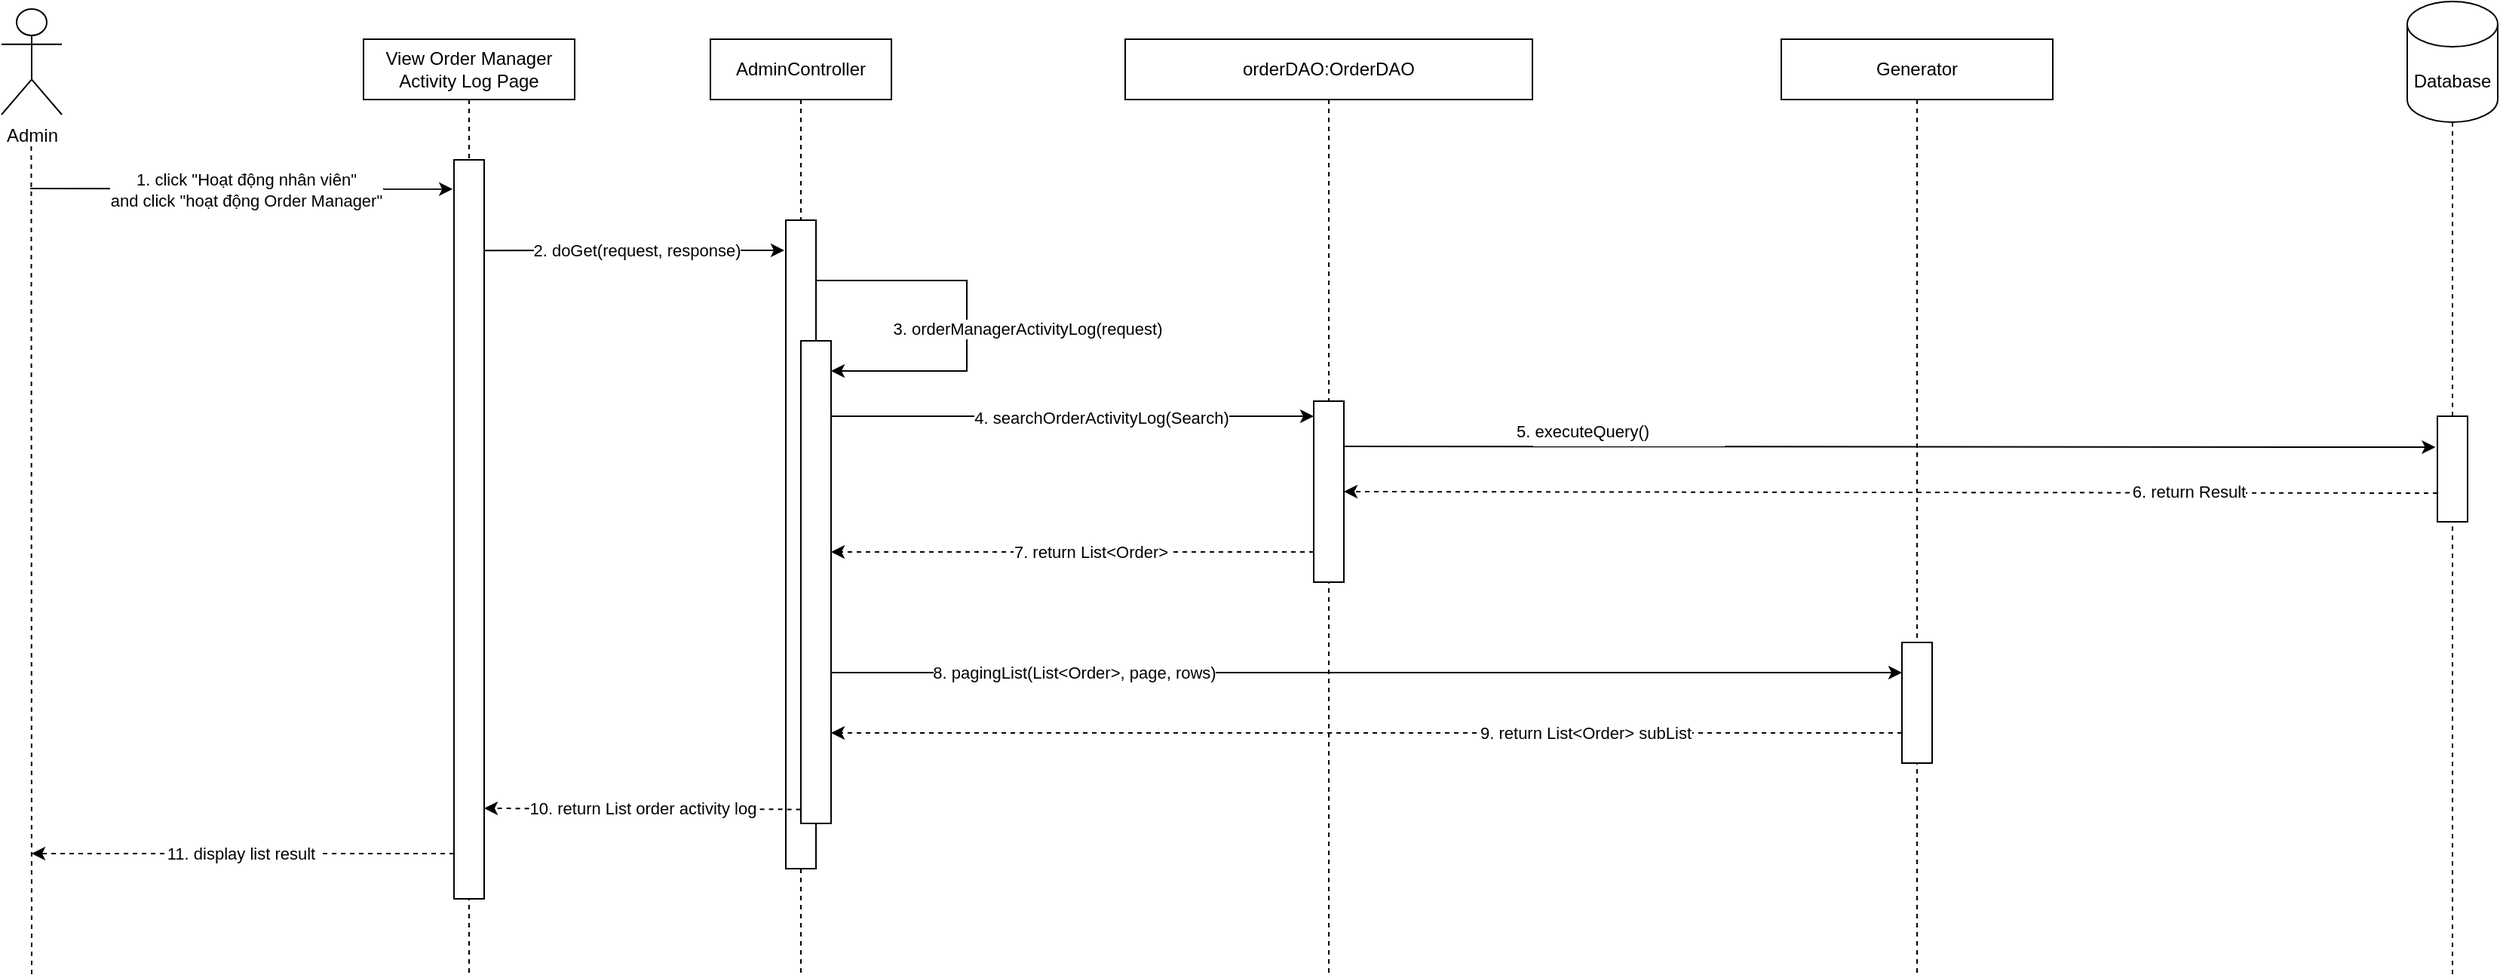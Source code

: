 <mxfile version="21.7.5" type="device">
  <diagram name="Page-1" id="02Nq9jW7B3owufkaCvR9">
    <mxGraphModel dx="1036" dy="606" grid="1" gridSize="10" guides="1" tooltips="1" connect="1" arrows="1" fold="1" page="1" pageScale="1" pageWidth="850" pageHeight="1100" math="0" shadow="0">
      <root>
        <mxCell id="0" />
        <mxCell id="1" parent="0" />
        <mxCell id="blRzjGdOvriiohquqsqD-1" value="orderDAO:OrderDAO" style="shape=umlLifeline;perimeter=lifelinePerimeter;whiteSpace=wrap;html=1;container=1;dropTarget=0;collapsible=0;recursiveResize=0;outlineConnect=0;portConstraint=eastwest;newEdgeStyle={&quot;curved&quot;:0,&quot;rounded&quot;:0};" parent="1" vertex="1">
          <mxGeometry x="1245" y="460" width="270" height="620" as="geometry" />
        </mxCell>
        <mxCell id="7hafV3GSP3RzsJZpvLI7-5" value="" style="endArrow=none;dashed=1;html=1;rounded=0;" parent="1" source="blRzjGdOvriiohquqsqD-7" target="7hafV3GSP3RzsJZpvLI7-6" edge="1">
          <mxGeometry width="50" height="50" relative="1" as="geometry">
            <mxPoint x="1660" y="1200" as="sourcePoint" />
            <mxPoint x="750" y="530" as="targetPoint" />
          </mxGeometry>
        </mxCell>
        <mxCell id="7hafV3GSP3RzsJZpvLI7-6" value="Database" style="shape=cylinder3;whiteSpace=wrap;html=1;boundedLbl=1;backgroundOutline=1;size=15;" parent="1" vertex="1">
          <mxGeometry x="2095" y="435" width="60" height="80" as="geometry" />
        </mxCell>
        <mxCell id="pOCr6q6vtAm0lsox3jmK-1" value="Admin" style="shape=umlActor;verticalLabelPosition=bottom;verticalAlign=top;html=1;" parent="1" vertex="1">
          <mxGeometry x="500" y="440" width="40" height="70" as="geometry" />
        </mxCell>
        <mxCell id="pOCr6q6vtAm0lsox3jmK-4" value="" style="endArrow=none;dashed=1;html=1;rounded=0;" parent="1" edge="1">
          <mxGeometry width="50" height="50" relative="1" as="geometry">
            <mxPoint x="520" y="1080" as="sourcePoint" />
            <mxPoint x="519.72" y="530" as="targetPoint" />
          </mxGeometry>
        </mxCell>
        <mxCell id="pOCr6q6vtAm0lsox3jmK-5" value="AdminController" style="shape=umlLifeline;perimeter=lifelinePerimeter;whiteSpace=wrap;html=1;container=1;dropTarget=0;collapsible=0;recursiveResize=0;outlineConnect=0;portConstraint=eastwest;newEdgeStyle={&quot;curved&quot;:0,&quot;rounded&quot;:0};" parent="1" vertex="1">
          <mxGeometry x="970" y="460" width="120" height="620" as="geometry" />
        </mxCell>
        <mxCell id="pOCr6q6vtAm0lsox3jmK-6" value="Generator" style="shape=umlLifeline;perimeter=lifelinePerimeter;whiteSpace=wrap;html=1;container=1;dropTarget=0;collapsible=0;recursiveResize=0;outlineConnect=0;portConstraint=eastwest;newEdgeStyle={&quot;curved&quot;:0,&quot;rounded&quot;:0};" parent="1" vertex="1">
          <mxGeometry x="1680" y="460" width="180" height="620" as="geometry" />
        </mxCell>
        <mxCell id="pOCr6q6vtAm0lsox3jmK-10" value="" style="endArrow=classic;html=1;rounded=0;entryX=-0.05;entryY=0.024;entryDx=0;entryDy=0;entryPerimeter=0;" parent="1" edge="1">
          <mxGeometry width="50" height="50" relative="1" as="geometry">
            <mxPoint x="820" y="600.08" as="sourcePoint" />
            <mxPoint x="1019" y="600.0" as="targetPoint" />
          </mxGeometry>
        </mxCell>
        <mxCell id="pOCr6q6vtAm0lsox3jmK-11" value="2. doGet(request, response)" style="edgeLabel;html=1;align=center;verticalAlign=middle;resizable=0;points=[];" parent="pOCr6q6vtAm0lsox3jmK-10" vertex="1" connectable="0">
          <mxGeometry x="0.087" relative="1" as="geometry">
            <mxPoint x="-7" as="offset" />
          </mxGeometry>
        </mxCell>
        <mxCell id="pOCr6q6vtAm0lsox3jmK-13" value="" style="endArrow=classic;html=1;rounded=0;entryX=0.005;entryY=0.034;entryDx=0;entryDy=0;entryPerimeter=0;" parent="1" edge="1">
          <mxGeometry width="50" height="50" relative="1" as="geometry">
            <mxPoint x="519" y="559" as="sourcePoint" />
            <mxPoint x="799.1" y="559.38" as="targetPoint" />
          </mxGeometry>
        </mxCell>
        <mxCell id="pOCr6q6vtAm0lsox3jmK-40" value="1. click &quot;Hoạt động nhân viên&quot; &lt;br&gt;and click &quot;hoạt động Order Manager&quot;" style="edgeLabel;html=1;align=center;verticalAlign=middle;resizable=0;points=[];" parent="pOCr6q6vtAm0lsox3jmK-13" vertex="1" connectable="0">
          <mxGeometry x="-0.158" y="2" relative="1" as="geometry">
            <mxPoint x="25" y="3" as="offset" />
          </mxGeometry>
        </mxCell>
        <mxCell id="pOCr6q6vtAm0lsox3jmK-12" value="" style="rounded=0;whiteSpace=wrap;html=1;" parent="1" vertex="1">
          <mxGeometry x="1020" y="580" width="20" height="430" as="geometry" />
        </mxCell>
        <mxCell id="pOCr6q6vtAm0lsox3jmK-15" value="" style="rounded=0;whiteSpace=wrap;html=1;" parent="1" vertex="1">
          <mxGeometry x="1370" y="700" width="20" height="120" as="geometry" />
        </mxCell>
        <mxCell id="pOCr6q6vtAm0lsox3jmK-16" value="&lt;span id=&quot;docs-internal-guid-dc2d509d-7fff-d388-6200-2b9743ca5b75&quot;&gt;&lt;/span&gt;View Order Manager Activity Log Page" style="shape=umlLifeline;perimeter=lifelinePerimeter;whiteSpace=wrap;html=1;container=1;dropTarget=0;collapsible=0;recursiveResize=0;outlineConnect=0;portConstraint=eastwest;newEdgeStyle={&quot;curved&quot;:0,&quot;rounded&quot;:0};" parent="1" vertex="1">
          <mxGeometry x="740" y="460" width="140" height="620" as="geometry" />
        </mxCell>
        <mxCell id="pOCr6q6vtAm0lsox3jmK-17" value="" style="rounded=0;whiteSpace=wrap;html=1;" parent="1" vertex="1">
          <mxGeometry x="800" y="540" width="20" height="490" as="geometry" />
        </mxCell>
        <mxCell id="pOCr6q6vtAm0lsox3jmK-20" value="" style="rounded=0;whiteSpace=wrap;html=1;" parent="1" vertex="1">
          <mxGeometry x="1030" y="660" width="20" height="320" as="geometry" />
        </mxCell>
        <mxCell id="pOCr6q6vtAm0lsox3jmK-21" value="" style="endArrow=classic;html=1;rounded=0;" parent="1" edge="1">
          <mxGeometry width="50" height="50" relative="1" as="geometry">
            <mxPoint x="1040" y="620" as="sourcePoint" />
            <mxPoint x="1050" y="680" as="targetPoint" />
            <Array as="points">
              <mxPoint x="1140" y="620" />
              <mxPoint x="1140" y="680" />
            </Array>
          </mxGeometry>
        </mxCell>
        <mxCell id="pOCr6q6vtAm0lsox3jmK-22" value="3. orderManagerActivityLog(request)" style="edgeLabel;html=1;align=center;verticalAlign=middle;resizable=0;points=[];" parent="pOCr6q6vtAm0lsox3jmK-21" vertex="1" connectable="0">
          <mxGeometry x="0.087" relative="1" as="geometry">
            <mxPoint x="40" y="-4" as="offset" />
          </mxGeometry>
        </mxCell>
        <mxCell id="pOCr6q6vtAm0lsox3jmK-32" value="11. display list result&amp;nbsp;" style="endArrow=classic;html=1;rounded=0;dashed=1;exitX=0.005;exitY=0.82;exitDx=0;exitDy=0;exitPerimeter=0;" parent="1" edge="1">
          <mxGeometry width="50" height="50" relative="1" as="geometry">
            <mxPoint x="800" y="1000" as="sourcePoint" />
            <mxPoint x="520" y="1000" as="targetPoint" />
            <mxPoint as="offset" />
          </mxGeometry>
        </mxCell>
        <mxCell id="blRzjGdOvriiohquqsqD-10" value="7. return&amp;nbsp;List&amp;lt;Order&amp;gt;" style="endArrow=classic;html=1;rounded=0;dashed=1;exitX=-0.178;exitY=0.826;exitDx=0;exitDy=0;exitPerimeter=0;" parent="1" edge="1">
          <mxGeometry x="-0.075" width="50" height="50" relative="1" as="geometry">
            <mxPoint x="1370" y="800.0" as="sourcePoint" />
            <mxPoint x="1050" y="800" as="targetPoint" />
            <mxPoint as="offset" />
          </mxGeometry>
        </mxCell>
        <mxCell id="blRzjGdOvriiohquqsqD-12" value="" style="rounded=0;whiteSpace=wrap;html=1;" parent="1" vertex="1">
          <mxGeometry x="1760" y="860" width="20" height="80" as="geometry" />
        </mxCell>
        <mxCell id="blRzjGdOvriiohquqsqD-13" value="5. executeQuery()" style="endArrow=classic;html=1;rounded=0;entryX=-0.065;entryY=0.293;entryDx=0;entryDy=0;entryPerimeter=0;exitX=1;exitY=0.25;exitDx=0;exitDy=0;" parent="1" source="pOCr6q6vtAm0lsox3jmK-15" target="blRzjGdOvriiohquqsqD-7" edge="1">
          <mxGeometry x="-0.565" y="10" width="50" height="50" relative="1" as="geometry">
            <mxPoint x="1400" y="731" as="sourcePoint" />
            <mxPoint x="2110" y="730" as="targetPoint" />
            <mxPoint as="offset" />
          </mxGeometry>
        </mxCell>
        <mxCell id="blRzjGdOvriiohquqsqD-14" value="6. return Result" style="endArrow=classic;html=1;rounded=0;dashed=1;exitX=0.012;exitY=0.85;exitDx=0;exitDy=0;exitPerimeter=0;entryX=1;entryY=0.5;entryDx=0;entryDy=0;" parent="1" target="pOCr6q6vtAm0lsox3jmK-15" edge="1">
          <mxGeometry x="-0.545" y="-1" width="50" height="50" relative="1" as="geometry">
            <mxPoint x="2115" y="761" as="sourcePoint" />
            <mxPoint x="1400" y="761" as="targetPoint" />
            <mxPoint as="offset" />
          </mxGeometry>
        </mxCell>
        <mxCell id="blRzjGdOvriiohquqsqD-15" value="" style="endArrow=none;dashed=1;html=1;rounded=0;" parent="1" target="blRzjGdOvriiohquqsqD-7" edge="1">
          <mxGeometry width="50" height="50" relative="1" as="geometry">
            <mxPoint x="2125" y="1080" as="sourcePoint" />
            <mxPoint x="2440" y="590" as="targetPoint" />
          </mxGeometry>
        </mxCell>
        <mxCell id="blRzjGdOvriiohquqsqD-7" value="" style="rounded=0;whiteSpace=wrap;html=1;" parent="1" vertex="1">
          <mxGeometry x="2115" y="710" width="20" height="70" as="geometry" />
        </mxCell>
        <mxCell id="blRzjGdOvriiohquqsqD-28" value="10. return List order activity log" style="endArrow=classic;html=1;rounded=0;dashed=1;exitX=-0.01;exitY=0.971;exitDx=0;exitDy=0;exitPerimeter=0;" parent="1" source="pOCr6q6vtAm0lsox3jmK-20" edge="1">
          <mxGeometry width="50" height="50" relative="1" as="geometry">
            <mxPoint x="1020" y="970.46" as="sourcePoint" />
            <mxPoint x="820" y="970" as="targetPoint" />
            <mxPoint as="offset" />
          </mxGeometry>
        </mxCell>
        <mxCell id="cDN9xTiaiaY1l8FQXslb-1" value="4. searchOrderActivityLog(Search)" style="endArrow=classic;html=1;rounded=0;exitX=1;exitY=0.25;exitDx=0;exitDy=0;" parent="1" edge="1">
          <mxGeometry x="0.119" y="-1" width="50" height="50" relative="1" as="geometry">
            <mxPoint x="1050" y="710" as="sourcePoint" />
            <mxPoint x="1370" y="710" as="targetPoint" />
            <mxPoint as="offset" />
          </mxGeometry>
        </mxCell>
        <mxCell id="cDN9xTiaiaY1l8FQXslb-2" value="8. pagingList(List&amp;lt;Order&amp;gt;, page, rows)" style="endArrow=classic;html=1;rounded=0;entryX=0;entryY=0.25;entryDx=0;entryDy=0;" parent="1" target="blRzjGdOvriiohquqsqD-12" edge="1">
          <mxGeometry x="-0.548" width="50" height="50" relative="1" as="geometry">
            <mxPoint x="1050" y="880" as="sourcePoint" />
            <mxPoint x="1370" y="870" as="targetPoint" />
            <mxPoint as="offset" />
          </mxGeometry>
        </mxCell>
        <mxCell id="cDN9xTiaiaY1l8FQXslb-3" value="9. return List&amp;lt;Order&amp;gt; subList" style="endArrow=classic;html=1;rounded=0;dashed=1;exitX=-0.178;exitY=0.826;exitDx=0;exitDy=0;exitPerimeter=0;" parent="1" edge="1">
          <mxGeometry x="-0.408" width="50" height="50" relative="1" as="geometry">
            <mxPoint x="1760" y="920.0" as="sourcePoint" />
            <mxPoint x="1050" y="920" as="targetPoint" />
            <mxPoint as="offset" />
          </mxGeometry>
        </mxCell>
      </root>
    </mxGraphModel>
  </diagram>
</mxfile>
